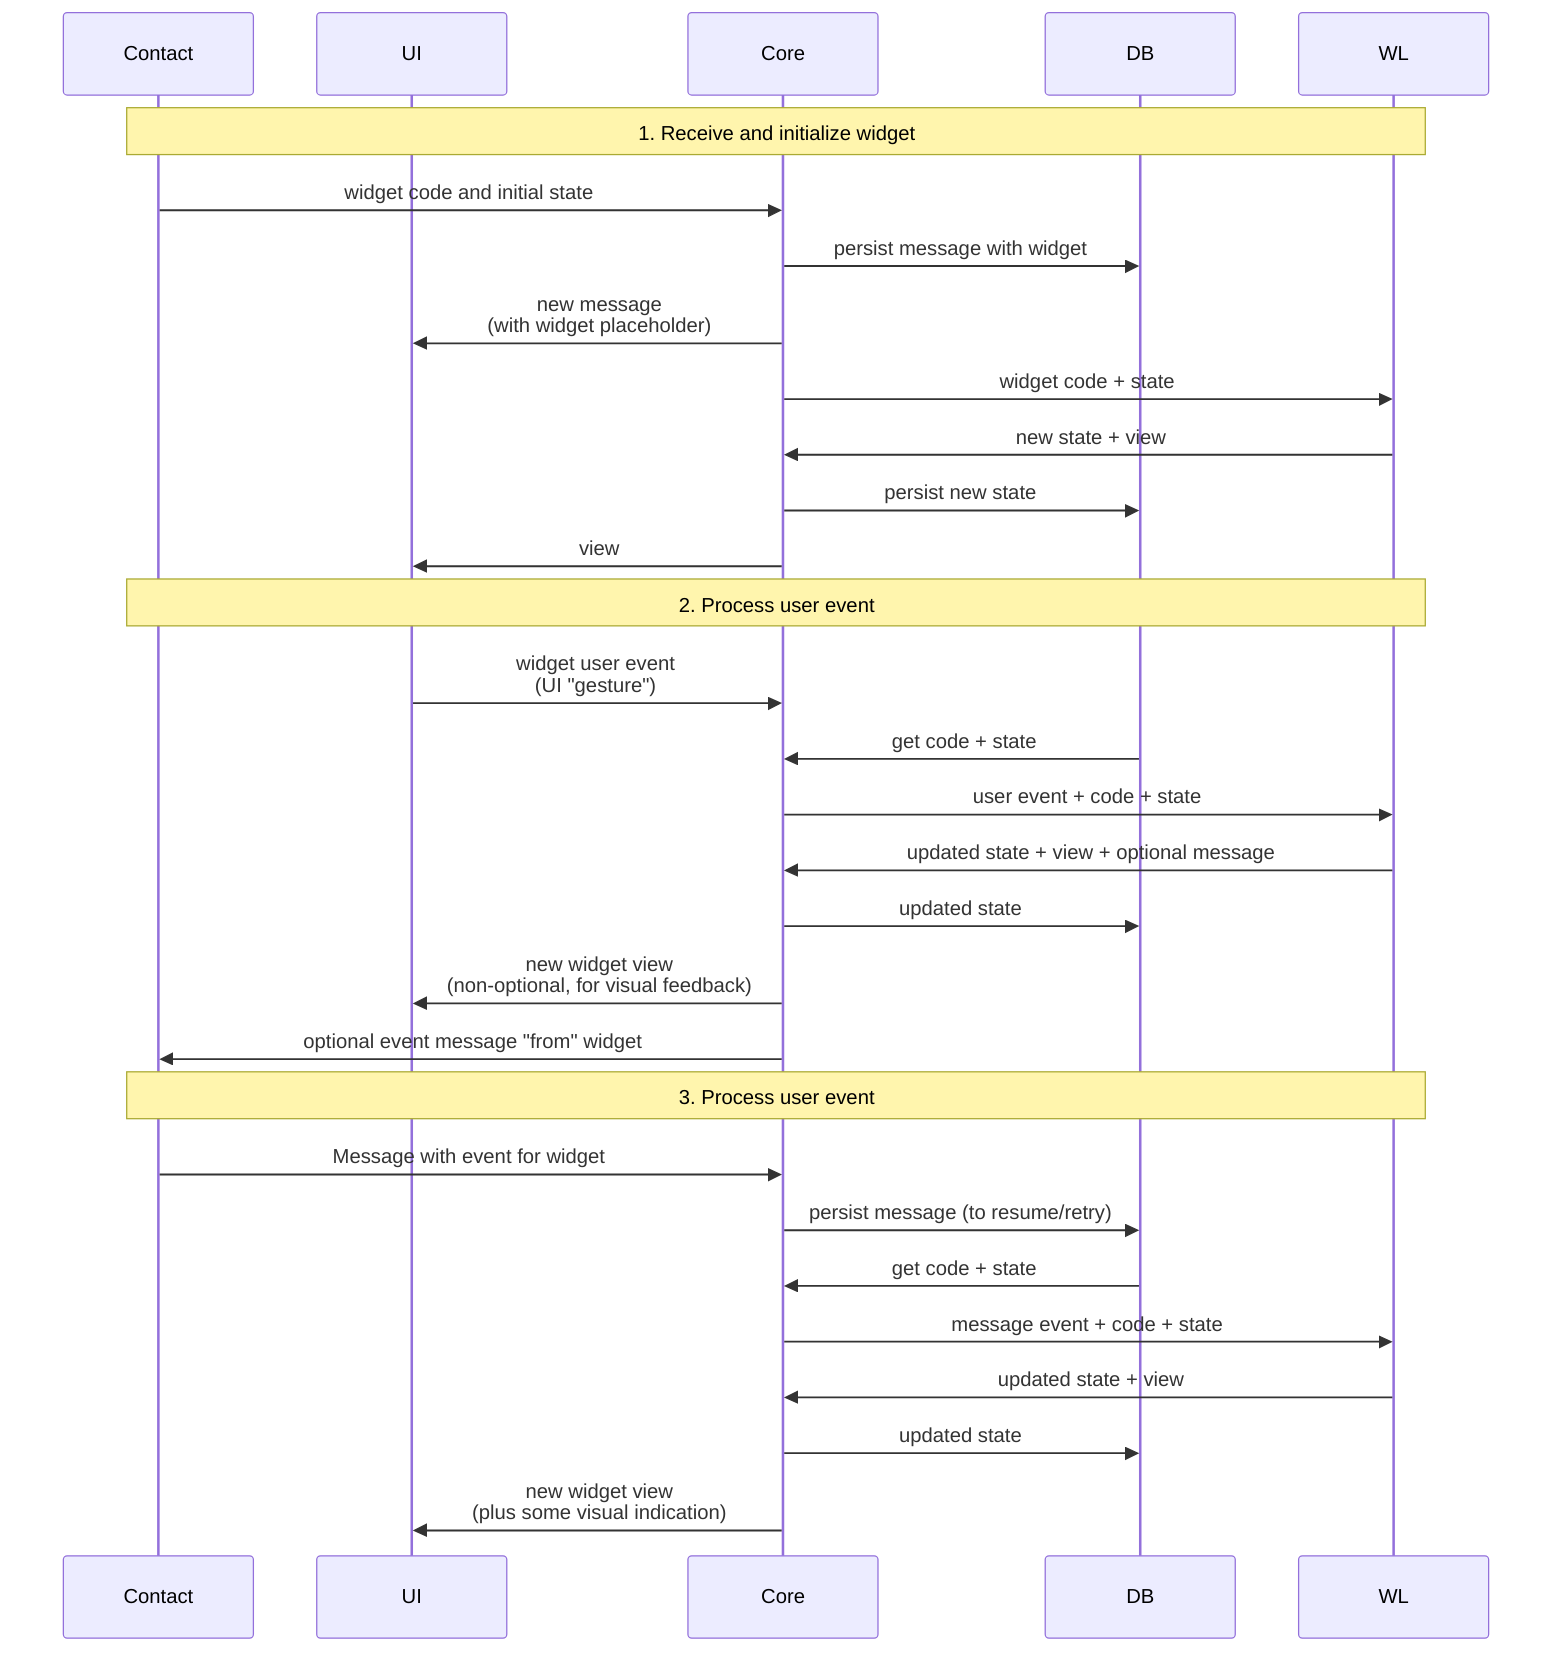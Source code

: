 sequenceDiagram
    participant Contact
    participant UI
    participant Core
    participant DB
    participant WL
    note over Contact, WL: 1. Receive and initialize widget
    Contact->>Core: widget code and initial state
    Core->>DB: persist message with widget
    Core->>UI: new message<br>(with widget placeholder)
    Core->>WL: widget code + state
    WL->>Core: new state + view
    Core->>DB: persist new state
    Core->>UI: view
    note over Contact, WL: 2. Process user event
    UI->>Core: widget user event<br>(UI "gesture")
    DB->>Core: get code + state
    Core->>WL: user event + code + state
    WL->>Core: updated state + view + optional message
    Core->>DB: updated state
    Core->>UI: new widget view<br>(non-optional, for visual feedback)
    Core->>Contact: optional event message "from" widget
    note over Contact, WL: 3. Process user event
    Contact->>Core: Message with event for widget
    Core->>DB: persist message (to resume/retry)
    DB->>Core: get code + state
    Core->>WL: message event + code + state
    WL->>Core: updated state + view
    Core->>DB: updated state
    Core->>UI: new widget view<br>(plus some visual indication)